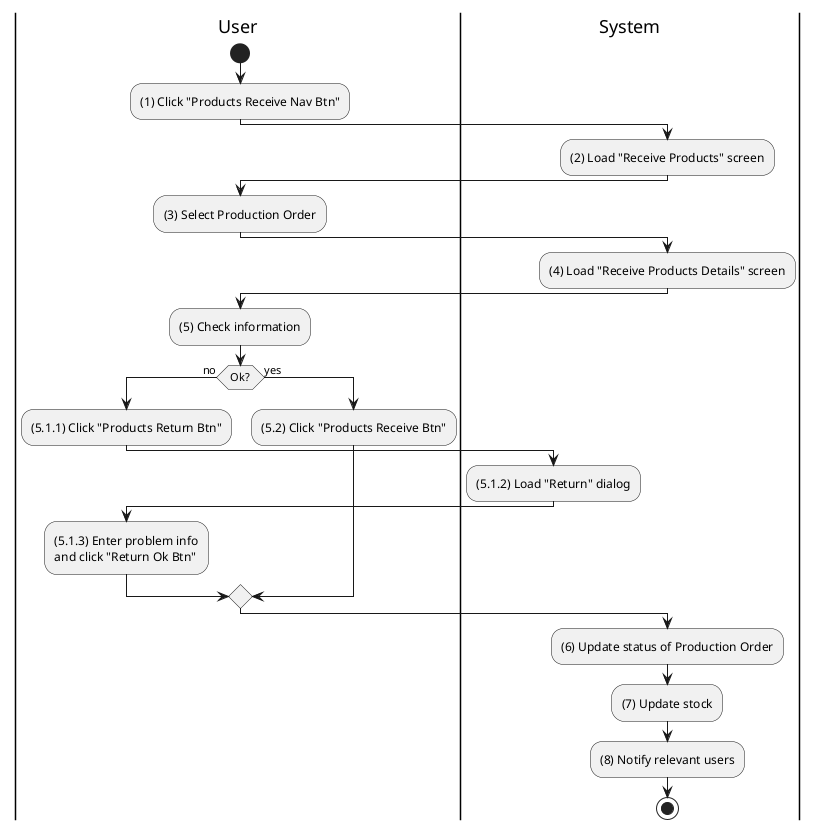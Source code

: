 @startuml inventory-product-receive
|u|User
|s|System

|u|
start
:(1) Click "Products Receive Nav Btn";

|s|
:(2) Load "Receive Products" screen;

|u|
:(3) Select Production Order;

|s|
:(4) Load "Receive Products Details" screen;

|u|
:(5) Check information;

if (Ok?) then (no)
    |u|
    :(5.1.1) Click "Products Return Btn";

    |s|
    :(5.1.2) Load "Return" dialog;

    |u|
    :(5.1.3) Enter problem info\nand click "Return Ok Btn";
else (yes)
    |u|
    :(5.2) Click "Products Receive Btn";
endif

|s|
:(6) Update status of Production Order;
:(7) Update stock;
:(8) Notify relevant users;
stop
@enduml